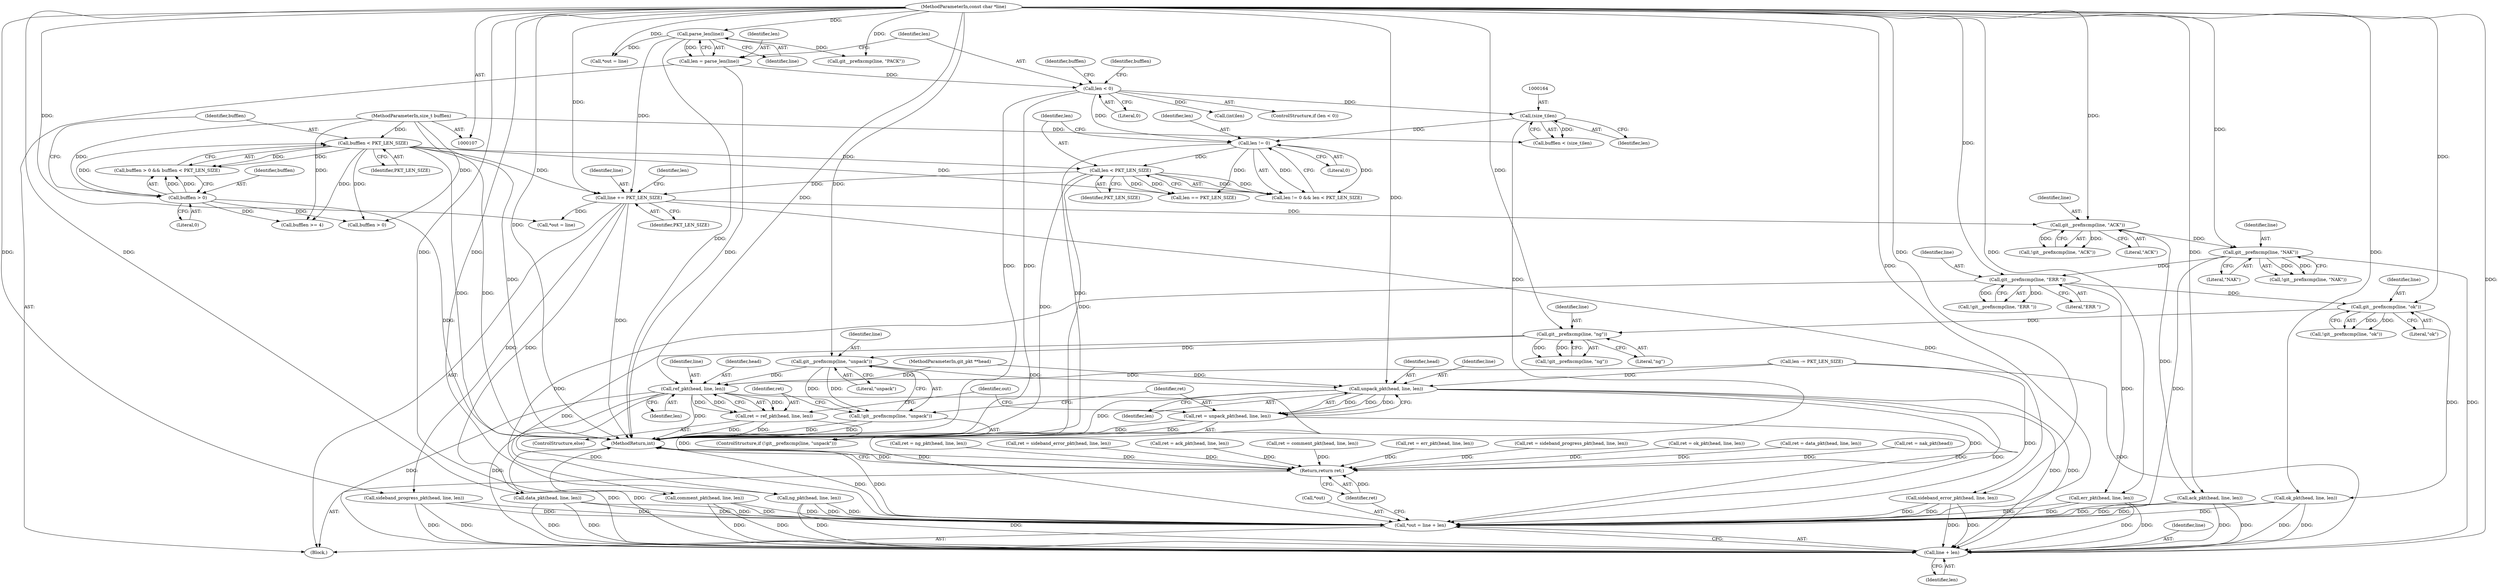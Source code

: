 digraph "0_libgit2_2fdef641fd0dd2828bd948234ae86de75221a11a@pointer" {
"1000314" [label="(Call,git__prefixcmp(line, \"unpack\"))"];
"1000302" [label="(Call,git__prefixcmp(line, \"ng\"))"];
"1000290" [label="(Call,git__prefixcmp(line, \"ok\"))"];
"1000266" [label="(Call,git__prefixcmp(line, \"ERR \"))"];
"1000256" [label="(Call,git__prefixcmp(line, \"NAK\"))"];
"1000244" [label="(Call,git__prefixcmp(line, \"ACK\"))"];
"1000178" [label="(Call,line += PKT_LEN_SIZE)"];
"1000120" [label="(Call,bufflen < PKT_LEN_SIZE)"];
"1000117" [label="(Call,bufflen > 0)"];
"1000111" [label="(MethodParameterIn,size_t bufflen)"];
"1000173" [label="(Call,len < PKT_LEN_SIZE)"];
"1000170" [label="(Call,len != 0)"];
"1000130" [label="(Call,len < 0)"];
"1000125" [label="(Call,len = parse_len(line))"];
"1000127" [label="(Call,parse_len(line))"];
"1000109" [label="(MethodParameterIn,const char *line)"];
"1000163" [label="(Call,(size_t)len)"];
"1000313" [label="(Call,!git__prefixcmp(line, \"unpack\"))"];
"1000319" [label="(Call,unpack_pkt(head, line, len))"];
"1000317" [label="(Call,ret = unpack_pkt(head, line, len))"];
"1000336" [label="(Return,return ret;)"];
"1000330" [label="(Call,*out = line + len)"];
"1000333" [label="(Call,line + len)"];
"1000326" [label="(Call,ref_pkt(head, line, len))"];
"1000324" [label="(Call,ret = ref_pkt(head, line, len))"];
"1000175" [label="(Identifier,PKT_LEN_SIZE)"];
"1000180" [label="(Identifier,PKT_LEN_SIZE)"];
"1000161" [label="(Call,bufflen < (size_t)len)"];
"1000295" [label="(Call,ok_pkt(head, line, len))"];
"1000305" [label="(Call,ret = ng_pkt(head, line, len))"];
"1000119" [label="(Literal,0)"];
"1000169" [label="(Call,len != 0 && len < PKT_LEN_SIZE)"];
"1000159" [label="(Identifier,bufflen)"];
"1000235" [label="(Call,ret = sideband_error_pkt(head, line, len))"];
"1000247" [label="(Call,ret = ack_pkt(head, line, len))"];
"1000183" [label="(Identifier,len)"];
"1000246" [label="(Literal,\"ACK\")"];
"1000140" [label="(Call,git__prefixcmp(line, \"PACK\"))"];
"1000120" [label="(Call,bufflen < PKT_LEN_SIZE)"];
"1000213" [label="(Call,data_pkt(head, line, len))"];
"1000256" [label="(Call,git__prefixcmp(line, \"NAK\"))"];
"1000312" [label="(ControlStructure,if (!git__prefixcmp(line, \"unpack\")))"];
"1000112" [label="(Block,)"];
"1000203" [label="(Call,len -= PKT_LEN_SIZE)"];
"1000281" [label="(Call,ret = comment_pkt(head, line, len))"];
"1000269" [label="(Call,ret = err_pkt(head, line, len))"];
"1000196" [label="(Call,*out = line)"];
"1000336" [label="(Return,return ret;)"];
"1000127" [label="(Call,parse_len(line))"];
"1000325" [label="(Identifier,ret)"];
"1000326" [label="(Call,ref_pkt(head, line, len))"];
"1000122" [label="(Identifier,PKT_LEN_SIZE)"];
"1000331" [label="(Call,*out)"];
"1000333" [label="(Call,line + len)"];
"1000334" [label="(Identifier,line)"];
"1000128" [label="(Identifier,line)"];
"1000136" [label="(Call,bufflen >= 4)"];
"1000121" [label="(Identifier,bufflen)"];
"1000267" [label="(Identifier,line)"];
"1000131" [label="(Identifier,len)"];
"1000258" [label="(Literal,\"NAK\")"];
"1000111" [label="(MethodParameterIn,size_t bufflen)"];
"1000323" [label="(ControlStructure,else)"];
"1000317" [label="(Call,ret = unpack_pkt(head, line, len))"];
"1000165" [label="(Identifier,len)"];
"1000304" [label="(Literal,\"ng\")"];
"1000337" [label="(Identifier,ret)"];
"1000145" [label="(Call,*out = line)"];
"1000265" [label="(Call,!git__prefixcmp(line, \"ERR \"))"];
"1000126" [label="(Identifier,len)"];
"1000332" [label="(Identifier,out)"];
"1000283" [label="(Call,comment_pkt(head, line, len))"];
"1000324" [label="(Call,ret = ref_pkt(head, line, len))"];
"1000314" [label="(Call,git__prefixcmp(line, \"unpack\"))"];
"1000172" [label="(Literal,0)"];
"1000109" [label="(MethodParameterIn,const char *line)"];
"1000116" [label="(Call,bufflen > 0 && bufflen < PKT_LEN_SIZE)"];
"1000307" [label="(Call,ng_pkt(head, line, len))"];
"1000303" [label="(Identifier,line)"];
"1000244" [label="(Call,git__prefixcmp(line, \"ACK\"))"];
"1000130" [label="(Call,len < 0)"];
"1000271" [label="(Call,err_pkt(head, line, len))"];
"1000245" [label="(Identifier,line)"];
"1000313" [label="(Call,!git__prefixcmp(line, \"unpack\"))"];
"1000292" [label="(Literal,\"ok\")"];
"1000125" [label="(Call,len = parse_len(line))"];
"1000335" [label="(Identifier,len)"];
"1000182" [label="(Call,len == PKT_LEN_SIZE)"];
"1000223" [label="(Call,ret = sideband_progress_pkt(head, line, len))"];
"1000173" [label="(Call,len < PKT_LEN_SIZE)"];
"1000328" [label="(Identifier,line)"];
"1000301" [label="(Call,!git__prefixcmp(line, \"ng\"))"];
"1000330" [label="(Call,*out = line + len)"];
"1000237" [label="(Call,sideband_error_pkt(head, line, len))"];
"1000158" [label="(Call,bufflen > 0)"];
"1000293" [label="(Call,ret = ok_pkt(head, line, len))"];
"1000327" [label="(Identifier,head)"];
"1000338" [label="(MethodReturn,int)"];
"1000211" [label="(Call,ret = data_pkt(head, line, len))"];
"1000132" [label="(Literal,0)"];
"1000322" [label="(Identifier,len)"];
"1000117" [label="(Call,bufflen > 0)"];
"1000321" [label="(Identifier,line)"];
"1000249" [label="(Call,ack_pkt(head, line, len))"];
"1000118" [label="(Identifier,bufflen)"];
"1000266" [label="(Call,git__prefixcmp(line, \"ERR \"))"];
"1000289" [label="(Call,!git__prefixcmp(line, \"ok\"))"];
"1000318" [label="(Identifier,ret)"];
"1000315" [label="(Identifier,line)"];
"1000153" [label="(Call,(int)len)"];
"1000319" [label="(Call,unpack_pkt(head, line, len))"];
"1000174" [label="(Identifier,len)"];
"1000243" [label="(Call,!git__prefixcmp(line, \"ACK\"))"];
"1000171" [label="(Identifier,len)"];
"1000137" [label="(Identifier,bufflen)"];
"1000257" [label="(Identifier,line)"];
"1000225" [label="(Call,sideband_progress_pkt(head, line, len))"];
"1000302" [label="(Call,git__prefixcmp(line, \"ng\"))"];
"1000179" [label="(Identifier,line)"];
"1000170" [label="(Call,len != 0)"];
"1000178" [label="(Call,line += PKT_LEN_SIZE)"];
"1000108" [label="(MethodParameterIn,git_pkt **head)"];
"1000291" [label="(Identifier,line)"];
"1000129" [label="(ControlStructure,if (len < 0))"];
"1000290" [label="(Call,git__prefixcmp(line, \"ok\"))"];
"1000259" [label="(Call,ret = nak_pkt(head))"];
"1000329" [label="(Identifier,len)"];
"1000320" [label="(Identifier,head)"];
"1000268" [label="(Literal,\"ERR \")"];
"1000163" [label="(Call,(size_t)len)"];
"1000316" [label="(Literal,\"unpack\")"];
"1000255" [label="(Call,!git__prefixcmp(line, \"NAK\"))"];
"1000314" -> "1000313"  [label="AST: "];
"1000314" -> "1000316"  [label="CFG: "];
"1000315" -> "1000314"  [label="AST: "];
"1000316" -> "1000314"  [label="AST: "];
"1000313" -> "1000314"  [label="CFG: "];
"1000314" -> "1000313"  [label="DDG: "];
"1000314" -> "1000313"  [label="DDG: "];
"1000302" -> "1000314"  [label="DDG: "];
"1000109" -> "1000314"  [label="DDG: "];
"1000314" -> "1000319"  [label="DDG: "];
"1000314" -> "1000326"  [label="DDG: "];
"1000302" -> "1000301"  [label="AST: "];
"1000302" -> "1000304"  [label="CFG: "];
"1000303" -> "1000302"  [label="AST: "];
"1000304" -> "1000302"  [label="AST: "];
"1000301" -> "1000302"  [label="CFG: "];
"1000302" -> "1000301"  [label="DDG: "];
"1000302" -> "1000301"  [label="DDG: "];
"1000290" -> "1000302"  [label="DDG: "];
"1000109" -> "1000302"  [label="DDG: "];
"1000302" -> "1000307"  [label="DDG: "];
"1000290" -> "1000289"  [label="AST: "];
"1000290" -> "1000292"  [label="CFG: "];
"1000291" -> "1000290"  [label="AST: "];
"1000292" -> "1000290"  [label="AST: "];
"1000289" -> "1000290"  [label="CFG: "];
"1000290" -> "1000289"  [label="DDG: "];
"1000290" -> "1000289"  [label="DDG: "];
"1000266" -> "1000290"  [label="DDG: "];
"1000109" -> "1000290"  [label="DDG: "];
"1000290" -> "1000295"  [label="DDG: "];
"1000266" -> "1000265"  [label="AST: "];
"1000266" -> "1000268"  [label="CFG: "];
"1000267" -> "1000266"  [label="AST: "];
"1000268" -> "1000266"  [label="AST: "];
"1000265" -> "1000266"  [label="CFG: "];
"1000266" -> "1000265"  [label="DDG: "];
"1000266" -> "1000265"  [label="DDG: "];
"1000256" -> "1000266"  [label="DDG: "];
"1000109" -> "1000266"  [label="DDG: "];
"1000266" -> "1000271"  [label="DDG: "];
"1000266" -> "1000283"  [label="DDG: "];
"1000256" -> "1000255"  [label="AST: "];
"1000256" -> "1000258"  [label="CFG: "];
"1000257" -> "1000256"  [label="AST: "];
"1000258" -> "1000256"  [label="AST: "];
"1000255" -> "1000256"  [label="CFG: "];
"1000256" -> "1000255"  [label="DDG: "];
"1000256" -> "1000255"  [label="DDG: "];
"1000244" -> "1000256"  [label="DDG: "];
"1000109" -> "1000256"  [label="DDG: "];
"1000256" -> "1000330"  [label="DDG: "];
"1000256" -> "1000333"  [label="DDG: "];
"1000244" -> "1000243"  [label="AST: "];
"1000244" -> "1000246"  [label="CFG: "];
"1000245" -> "1000244"  [label="AST: "];
"1000246" -> "1000244"  [label="AST: "];
"1000243" -> "1000244"  [label="CFG: "];
"1000244" -> "1000243"  [label="DDG: "];
"1000244" -> "1000243"  [label="DDG: "];
"1000178" -> "1000244"  [label="DDG: "];
"1000109" -> "1000244"  [label="DDG: "];
"1000244" -> "1000249"  [label="DDG: "];
"1000178" -> "1000112"  [label="AST: "];
"1000178" -> "1000180"  [label="CFG: "];
"1000179" -> "1000178"  [label="AST: "];
"1000180" -> "1000178"  [label="AST: "];
"1000183" -> "1000178"  [label="CFG: "];
"1000178" -> "1000338"  [label="DDG: "];
"1000120" -> "1000178"  [label="DDG: "];
"1000173" -> "1000178"  [label="DDG: "];
"1000127" -> "1000178"  [label="DDG: "];
"1000109" -> "1000178"  [label="DDG: "];
"1000178" -> "1000196"  [label="DDG: "];
"1000178" -> "1000213"  [label="DDG: "];
"1000178" -> "1000225"  [label="DDG: "];
"1000178" -> "1000237"  [label="DDG: "];
"1000120" -> "1000116"  [label="AST: "];
"1000120" -> "1000122"  [label="CFG: "];
"1000121" -> "1000120"  [label="AST: "];
"1000122" -> "1000120"  [label="AST: "];
"1000116" -> "1000120"  [label="CFG: "];
"1000120" -> "1000338"  [label="DDG: "];
"1000120" -> "1000338"  [label="DDG: "];
"1000120" -> "1000116"  [label="DDG: "];
"1000120" -> "1000116"  [label="DDG: "];
"1000117" -> "1000120"  [label="DDG: "];
"1000111" -> "1000120"  [label="DDG: "];
"1000120" -> "1000136"  [label="DDG: "];
"1000120" -> "1000158"  [label="DDG: "];
"1000120" -> "1000173"  [label="DDG: "];
"1000120" -> "1000182"  [label="DDG: "];
"1000117" -> "1000116"  [label="AST: "];
"1000117" -> "1000119"  [label="CFG: "];
"1000118" -> "1000117"  [label="AST: "];
"1000119" -> "1000117"  [label="AST: "];
"1000121" -> "1000117"  [label="CFG: "];
"1000116" -> "1000117"  [label="CFG: "];
"1000117" -> "1000338"  [label="DDG: "];
"1000117" -> "1000116"  [label="DDG: "];
"1000117" -> "1000116"  [label="DDG: "];
"1000111" -> "1000117"  [label="DDG: "];
"1000117" -> "1000136"  [label="DDG: "];
"1000117" -> "1000158"  [label="DDG: "];
"1000111" -> "1000107"  [label="AST: "];
"1000111" -> "1000338"  [label="DDG: "];
"1000111" -> "1000136"  [label="DDG: "];
"1000111" -> "1000158"  [label="DDG: "];
"1000111" -> "1000161"  [label="DDG: "];
"1000173" -> "1000169"  [label="AST: "];
"1000173" -> "1000175"  [label="CFG: "];
"1000174" -> "1000173"  [label="AST: "];
"1000175" -> "1000173"  [label="AST: "];
"1000169" -> "1000173"  [label="CFG: "];
"1000173" -> "1000338"  [label="DDG: "];
"1000173" -> "1000338"  [label="DDG: "];
"1000173" -> "1000169"  [label="DDG: "];
"1000173" -> "1000169"  [label="DDG: "];
"1000170" -> "1000173"  [label="DDG: "];
"1000173" -> "1000182"  [label="DDG: "];
"1000173" -> "1000182"  [label="DDG: "];
"1000170" -> "1000169"  [label="AST: "];
"1000170" -> "1000172"  [label="CFG: "];
"1000171" -> "1000170"  [label="AST: "];
"1000172" -> "1000170"  [label="AST: "];
"1000174" -> "1000170"  [label="CFG: "];
"1000169" -> "1000170"  [label="CFG: "];
"1000170" -> "1000338"  [label="DDG: "];
"1000170" -> "1000169"  [label="DDG: "];
"1000170" -> "1000169"  [label="DDG: "];
"1000130" -> "1000170"  [label="DDG: "];
"1000163" -> "1000170"  [label="DDG: "];
"1000170" -> "1000182"  [label="DDG: "];
"1000130" -> "1000129"  [label="AST: "];
"1000130" -> "1000132"  [label="CFG: "];
"1000131" -> "1000130"  [label="AST: "];
"1000132" -> "1000130"  [label="AST: "];
"1000137" -> "1000130"  [label="CFG: "];
"1000159" -> "1000130"  [label="CFG: "];
"1000130" -> "1000338"  [label="DDG: "];
"1000130" -> "1000338"  [label="DDG: "];
"1000125" -> "1000130"  [label="DDG: "];
"1000130" -> "1000153"  [label="DDG: "];
"1000130" -> "1000163"  [label="DDG: "];
"1000125" -> "1000112"  [label="AST: "];
"1000125" -> "1000127"  [label="CFG: "];
"1000126" -> "1000125"  [label="AST: "];
"1000127" -> "1000125"  [label="AST: "];
"1000131" -> "1000125"  [label="CFG: "];
"1000125" -> "1000338"  [label="DDG: "];
"1000127" -> "1000125"  [label="DDG: "];
"1000127" -> "1000128"  [label="CFG: "];
"1000128" -> "1000127"  [label="AST: "];
"1000127" -> "1000338"  [label="DDG: "];
"1000109" -> "1000127"  [label="DDG: "];
"1000127" -> "1000140"  [label="DDG: "];
"1000127" -> "1000145"  [label="DDG: "];
"1000109" -> "1000107"  [label="AST: "];
"1000109" -> "1000338"  [label="DDG: "];
"1000109" -> "1000140"  [label="DDG: "];
"1000109" -> "1000145"  [label="DDG: "];
"1000109" -> "1000196"  [label="DDG: "];
"1000109" -> "1000213"  [label="DDG: "];
"1000109" -> "1000225"  [label="DDG: "];
"1000109" -> "1000237"  [label="DDG: "];
"1000109" -> "1000249"  [label="DDG: "];
"1000109" -> "1000271"  [label="DDG: "];
"1000109" -> "1000283"  [label="DDG: "];
"1000109" -> "1000295"  [label="DDG: "];
"1000109" -> "1000307"  [label="DDG: "];
"1000109" -> "1000319"  [label="DDG: "];
"1000109" -> "1000326"  [label="DDG: "];
"1000109" -> "1000330"  [label="DDG: "];
"1000109" -> "1000333"  [label="DDG: "];
"1000163" -> "1000161"  [label="AST: "];
"1000163" -> "1000165"  [label="CFG: "];
"1000164" -> "1000163"  [label="AST: "];
"1000165" -> "1000163"  [label="AST: "];
"1000161" -> "1000163"  [label="CFG: "];
"1000163" -> "1000338"  [label="DDG: "];
"1000163" -> "1000161"  [label="DDG: "];
"1000313" -> "1000312"  [label="AST: "];
"1000318" -> "1000313"  [label="CFG: "];
"1000325" -> "1000313"  [label="CFG: "];
"1000313" -> "1000338"  [label="DDG: "];
"1000313" -> "1000338"  [label="DDG: "];
"1000319" -> "1000317"  [label="AST: "];
"1000319" -> "1000322"  [label="CFG: "];
"1000320" -> "1000319"  [label="AST: "];
"1000321" -> "1000319"  [label="AST: "];
"1000322" -> "1000319"  [label="AST: "];
"1000317" -> "1000319"  [label="CFG: "];
"1000319" -> "1000338"  [label="DDG: "];
"1000319" -> "1000317"  [label="DDG: "];
"1000319" -> "1000317"  [label="DDG: "];
"1000319" -> "1000317"  [label="DDG: "];
"1000108" -> "1000319"  [label="DDG: "];
"1000203" -> "1000319"  [label="DDG: "];
"1000319" -> "1000330"  [label="DDG: "];
"1000319" -> "1000330"  [label="DDG: "];
"1000319" -> "1000333"  [label="DDG: "];
"1000319" -> "1000333"  [label="DDG: "];
"1000317" -> "1000312"  [label="AST: "];
"1000318" -> "1000317"  [label="AST: "];
"1000332" -> "1000317"  [label="CFG: "];
"1000317" -> "1000338"  [label="DDG: "];
"1000317" -> "1000338"  [label="DDG: "];
"1000317" -> "1000336"  [label="DDG: "];
"1000336" -> "1000112"  [label="AST: "];
"1000336" -> "1000337"  [label="CFG: "];
"1000337" -> "1000336"  [label="AST: "];
"1000338" -> "1000336"  [label="CFG: "];
"1000336" -> "1000338"  [label="DDG: "];
"1000337" -> "1000336"  [label="DDG: "];
"1000247" -> "1000336"  [label="DDG: "];
"1000259" -> "1000336"  [label="DDG: "];
"1000281" -> "1000336"  [label="DDG: "];
"1000305" -> "1000336"  [label="DDG: "];
"1000211" -> "1000336"  [label="DDG: "];
"1000324" -> "1000336"  [label="DDG: "];
"1000269" -> "1000336"  [label="DDG: "];
"1000223" -> "1000336"  [label="DDG: "];
"1000293" -> "1000336"  [label="DDG: "];
"1000235" -> "1000336"  [label="DDG: "];
"1000330" -> "1000112"  [label="AST: "];
"1000330" -> "1000333"  [label="CFG: "];
"1000331" -> "1000330"  [label="AST: "];
"1000333" -> "1000330"  [label="AST: "];
"1000337" -> "1000330"  [label="CFG: "];
"1000330" -> "1000338"  [label="DDG: "];
"1000330" -> "1000338"  [label="DDG: "];
"1000307" -> "1000330"  [label="DDG: "];
"1000307" -> "1000330"  [label="DDG: "];
"1000283" -> "1000330"  [label="DDG: "];
"1000283" -> "1000330"  [label="DDG: "];
"1000237" -> "1000330"  [label="DDG: "];
"1000237" -> "1000330"  [label="DDG: "];
"1000326" -> "1000330"  [label="DDG: "];
"1000326" -> "1000330"  [label="DDG: "];
"1000295" -> "1000330"  [label="DDG: "];
"1000295" -> "1000330"  [label="DDG: "];
"1000271" -> "1000330"  [label="DDG: "];
"1000271" -> "1000330"  [label="DDG: "];
"1000249" -> "1000330"  [label="DDG: "];
"1000249" -> "1000330"  [label="DDG: "];
"1000225" -> "1000330"  [label="DDG: "];
"1000225" -> "1000330"  [label="DDG: "];
"1000213" -> "1000330"  [label="DDG: "];
"1000213" -> "1000330"  [label="DDG: "];
"1000203" -> "1000330"  [label="DDG: "];
"1000333" -> "1000335"  [label="CFG: "];
"1000334" -> "1000333"  [label="AST: "];
"1000335" -> "1000333"  [label="AST: "];
"1000333" -> "1000338"  [label="DDG: "];
"1000333" -> "1000338"  [label="DDG: "];
"1000307" -> "1000333"  [label="DDG: "];
"1000307" -> "1000333"  [label="DDG: "];
"1000283" -> "1000333"  [label="DDG: "];
"1000283" -> "1000333"  [label="DDG: "];
"1000237" -> "1000333"  [label="DDG: "];
"1000237" -> "1000333"  [label="DDG: "];
"1000326" -> "1000333"  [label="DDG: "];
"1000326" -> "1000333"  [label="DDG: "];
"1000295" -> "1000333"  [label="DDG: "];
"1000295" -> "1000333"  [label="DDG: "];
"1000271" -> "1000333"  [label="DDG: "];
"1000271" -> "1000333"  [label="DDG: "];
"1000249" -> "1000333"  [label="DDG: "];
"1000249" -> "1000333"  [label="DDG: "];
"1000225" -> "1000333"  [label="DDG: "];
"1000225" -> "1000333"  [label="DDG: "];
"1000213" -> "1000333"  [label="DDG: "];
"1000213" -> "1000333"  [label="DDG: "];
"1000203" -> "1000333"  [label="DDG: "];
"1000326" -> "1000324"  [label="AST: "];
"1000326" -> "1000329"  [label="CFG: "];
"1000327" -> "1000326"  [label="AST: "];
"1000328" -> "1000326"  [label="AST: "];
"1000329" -> "1000326"  [label="AST: "];
"1000324" -> "1000326"  [label="CFG: "];
"1000326" -> "1000338"  [label="DDG: "];
"1000326" -> "1000324"  [label="DDG: "];
"1000326" -> "1000324"  [label="DDG: "];
"1000326" -> "1000324"  [label="DDG: "];
"1000108" -> "1000326"  [label="DDG: "];
"1000203" -> "1000326"  [label="DDG: "];
"1000324" -> "1000323"  [label="AST: "];
"1000325" -> "1000324"  [label="AST: "];
"1000332" -> "1000324"  [label="CFG: "];
"1000324" -> "1000338"  [label="DDG: "];
"1000324" -> "1000338"  [label="DDG: "];
}
